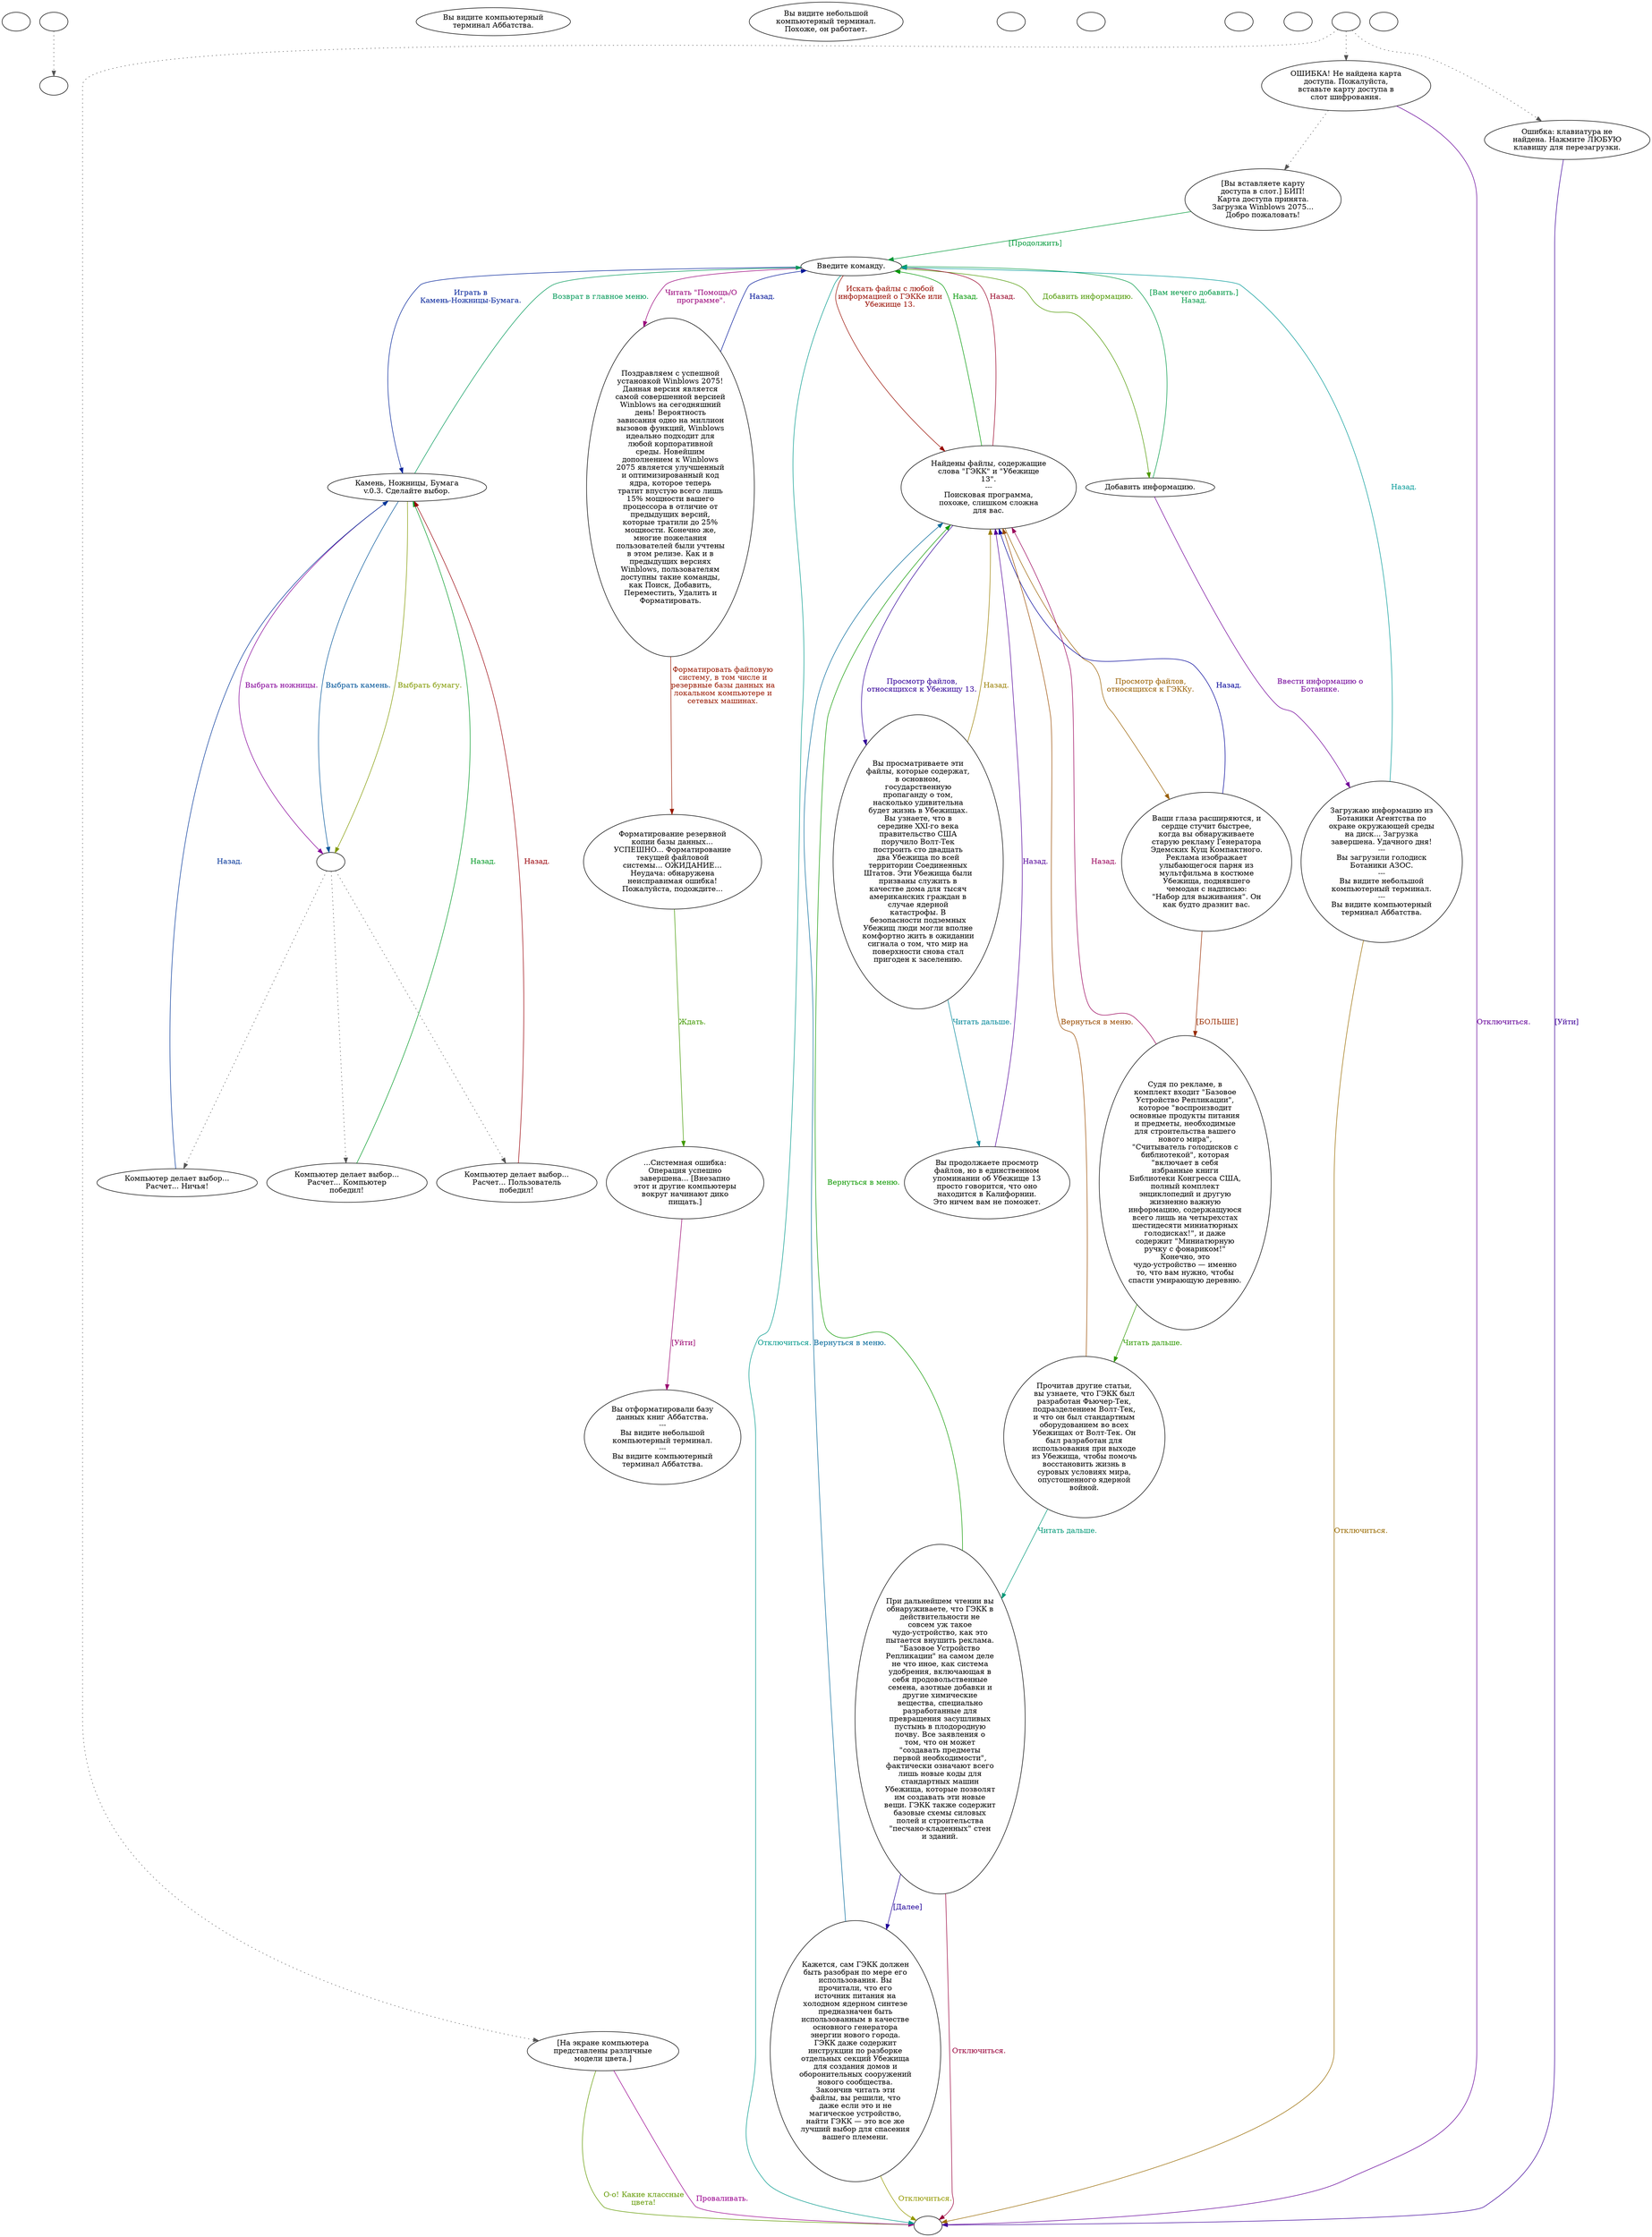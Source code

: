 digraph acompu {
  "start" [style=filled       fillcolor="#FFFFFF"       color="#000000"]
  "start" [label=""]
  "use_p_proc" [style=filled       fillcolor="#FFFFFF"       color="#000000"]
  "use_p_proc" [label=""]
  "look_at_p_proc" [style=filled       fillcolor="#FFFFFF"       color="#000000"]
  "look_at_p_proc" [label="Вы видите компьютерный\nтерминал Аббатства."]
  "description_p_proc" [style=filled       fillcolor="#FFFFFF"       color="#000000"]
  "description_p_proc" [label="Вы видите небольшой\nкомпьютерный терминал.\nПохоже, он работает."]
  "use_skill_on_p_proc" [style=filled       fillcolor="#FFFFFF"       color="#000000"]
  "use_skill_on_p_proc" -> "use_p_proc" [style=dotted color="#555555"]
  "use_skill_on_p_proc" [label=""]
  "use_obj_on_p_proc" [style=filled       fillcolor="#FFFFFF"       color="#000000"]
  "use_obj_on_p_proc" [label=""]
  "damage_p_proc" [style=filled       fillcolor="#FFFFFF"       color="#000000"]
  "damage_p_proc" [label=""]
  "map_enter_p_proc" [style=filled       fillcolor="#FFFFFF"       color="#000000"]
  "map_enter_p_proc" [label=""]
  "map_update_p_proc" [style=filled       fillcolor="#FFFFFF"       color="#000000"]
  "map_update_p_proc" [label=""]
  "talk_p_proc" [style=filled       fillcolor="#FFFFFF"       color="#000000"]
  "talk_p_proc" -> "Node012" [style=dotted color="#555555"]
  "talk_p_proc" -> "Node001" [style=dotted color="#555555"]
  "talk_p_proc" -> "Node901" [style=dotted color="#555555"]
  "talk_p_proc" [label=""]
  "Node001" [style=filled       fillcolor="#FFFFFF"       color="#000000"]
  "Node001" -> "Node002a" [style=dotted color="#555555"]
  "Node001" [label="ОШИБКА! Не найдена карта\nдоступа. Пожалуйста,\nвставьте карту доступа в\nслот шифрования."]
  "Node001" -> "Node999" [label="Отключиться." color="#650099" fontcolor="#650099"]
  "Node002a" [style=filled       fillcolor="#FFFFFF"       color="#000000"]
  "Node002a" [label="[Вы вставляете карту\nдоступа в слот.] БИП!\nКарта доступа принята.\nЗагрузка Winblows 2075...\nДобро пожаловать!"]
  "Node002a" -> "Node002b" [label="[Продолжить]" color="#009939" fontcolor="#009939"]
  "Node002b" [style=filled       fillcolor="#FFFFFF"       color="#000000"]
  "Node002b" [label="Введите команду."]
  "Node002b" -> "Node003" [label="Искать файлы с любой\nинформацией о ГЭККе или\nУбежище 13." color="#990C00" fontcolor="#990C00"]
  "Node002b" -> "Node005" [label="Играть в\nКамень-Ножницы-Бумага." color="#002199" fontcolor="#002199"]
  "Node002b" -> "Node015" [label="Добавить информацию." color="#4D9900" fontcolor="#4D9900"]
  "Node002b" -> "Node016" [label="Читать \"Помощь/О\nпрограмме\"." color="#99007A" fontcolor="#99007A"]
  "Node002b" -> "Node999" [label="Отключиться." color="#00998B" fontcolor="#00998B"]
  "Node003" [style=filled       fillcolor="#FFFFFF"       color="#000000"]
  "Node003" [label="Найдены файлы, содержащие\nслова \"ГЭКК\" и \"Убежище\n13\".\n---\nПоисковая программа,\nпохоже, слишком сложна\nдля вас."]
  "Node003" -> "Node006" [label="Просмотр файлов,\nотносящихся к ГЭККу." color="#995F00" fontcolor="#995F00"]
  "Node003" -> "Node007" [label="Просмотр файлов,\nотносящихся к Убежищу 13." color="#320099" fontcolor="#320099"]
  "Node003" -> "Node002b" [label="Назад." color="#009905" fontcolor="#009905"]
  "Node003" -> "Node002b" [label="Назад." color="#990027" fontcolor="#990027"]
  "Node005" [style=filled       fillcolor="#FFFFFF"       color="#000000"]
  "Node005" [label="Камень, Ножницы, Бумага\nv.0.3. Сделайте выбор."]
  "Node005" -> "Node011" [label="Выбрать камень." color="#005499" fontcolor="#005499"]
  "Node005" -> "Node011" [label="Выбрать бумагу." color="#819900" fontcolor="#819900"]
  "Node005" -> "Node011" [label="Выбрать ножницы." color="#850099" fontcolor="#850099"]
  "Node005" -> "Node002b" [label="Возврат в главное меню." color="#009958" fontcolor="#009958"]
  "Node006" [style=filled       fillcolor="#FFFFFF"       color="#000000"]
  "Node006" [label="Ваши глаза расширяются, и\nсердце стучит быстрее,\nкогда вы обнаруживаете\nстарую рекламу Генератора\nЭдемских Кущ Компактного.\nРеклама изображает\nулыбающегося парня из\nмультфильма в костюме\nУбежища, поднявшего\nчемодан с надписью:\n\"Набор для выживания\". Он\nкак будто дразнит вас."]
  "Node006" -> "Node006a" [label="[БОЛЬШЕ]" color="#992C00" fontcolor="#992C00"]
  "Node006" -> "Node003" [label="Назад." color="#000199" fontcolor="#000199"]
  "Node006a" [style=filled       fillcolor="#FFFFFF"       color="#000000"]
  "Node006a" [label="Судя по рекламе, в\nкомплект входит \"Базовое\nУстройство Репликации\",\nкоторое \"воспроизводит\nосновные продукты питания\nи предметы, необходимые\nдля строительства вашего\nнового мира\",\n\"Считыватель голодисков с\nбиблиотекой\", которая\n\"включает в себя\nизбранные книги\nБиблиотеки Конгресса США,\nполный комплект\nэнциклопедий и другую\nжизненно важную\nинформацию, содержащуюся\nвсего лишь на четырехстах\nшестидесяти миниатюрных\nголодисках!\", и даже\nсодержит \"Миниатюрную\nручку с фонариком!\"\nКонечно, это\nчудо-устройство — именно\nто, что вам нужно, чтобы\nспасти умирающую деревню."]
  "Node006a" -> "Node013" [label="Читать дальше." color="#2E9900" fontcolor="#2E9900"]
  "Node006a" -> "Node003" [label="Назад." color="#99005A" fontcolor="#99005A"]
  "Node007" [style=filled       fillcolor="#FFFFFF"       color="#000000"]
  "Node007" [label="Вы просматриваете эти\nфайлы, которые содержат,\nв основном,\nгосударственную\nпропаганду о том,\nнасколько удивительна\nбудет жизнь в Убежищах.\nВы узнаете, что в\nсередине XXI-го века\nправительство США\nпоручило Волт-Тек\nпостроить сто двадцать\nдва Убежища по всей\nтерритории Соединенных\nШтатов. Эти Убежища были\nпризваны служить в\nкачестве дома для тысяч\nамериканских граждан в\nслучае ядерной\nкатастрофы. В\nбезопасности подземных\nУбежищ люди могли вполне\nкомфортно жить в ожидании\nсигнала о том, что мир на\nповерхности снова стал\nпригоден к заселению."]
  "Node007" -> "Node007a" [label="Читать дальше." color="#008799" fontcolor="#008799"]
  "Node007" -> "Node003" [label="Назад." color="#997E00" fontcolor="#997E00"]
  "Node007a" [style=filled       fillcolor="#FFFFFF"       color="#000000"]
  "Node007a" [label="Вы продолжаете просмотр\nфайлов, но в единственном\nупоминании об Убежище 13\nпросто говорится, что оно\nнаходится в Калифорнии.\nЭто ничем вам не поможет."]
  "Node007a" -> "Node003" [label="Назад." color="#520099" fontcolor="#520099"]
  "Node008" [style=filled       fillcolor="#FFFFFF"       color="#000000"]
  "Node008" [label="Компьютер делает выбор...\nРасчет... Компьютер\nпобедил!"]
  "Node008" -> "Node005" [label="Назад." color="#009925" fontcolor="#009925"]
  "Node009" [style=filled       fillcolor="#FFFFFF"       color="#000000"]
  "Node009" [label="Компьютер делает выбор...\nРасчет... Пользователь\nпобедил!"]
  "Node009" -> "Node005" [label="Назад." color="#990008" fontcolor="#990008"]
  "Node010" [style=filled       fillcolor="#FFFFFF"       color="#000000"]
  "Node010" [label="Компьютер делает выбор...\nРасчет... Ничья!"]
  "Node010" -> "Node005" [label="Назад." color="#003499" fontcolor="#003499"]
  "Node011" [style=filled       fillcolor="#FFFFFF"       color="#000000"]
  "Node011" -> "Node008" [style=dotted color="#555555"]
  "Node011" -> "Node009" [style=dotted color="#555555"]
  "Node011" -> "Node010" [style=dotted color="#555555"]
  "Node011" [label=""]
  "Node012" [style=filled       fillcolor="#FFFFFF"       color="#000000"]
  "Node012" [label="[На экране компьютера\nпредставлены различные\nмодели цвета.]"]
  "Node012" -> "Node999" [label="О-о! Какие классные\nцвета!" color="#619900" fontcolor="#619900"]
  "Node012" -> "Node999" [label="Проваливать." color="#99008E" fontcolor="#99008E"]
  "Node013" [style=filled       fillcolor="#FFFFFF"       color="#000000"]
  "Node013" [label="Прочитав другие статьи,\nвы узнаете, что ГЭКК был\nразработан Фьючер-Тек,\nподразделением Волт-Тек,\nи что он был стандартным\nоборудованием во всех\nУбежищах от Волт-Тек. Он\nбыл разработан для\nиспользования при выходе\nиз Убежища, чтобы помочь\nвосстановить жизнь в\nсуровых условиях мира,\nопустошенного ядерной\nвойной."]
  "Node013" -> "Node014" [label="Читать дальше." color="#009978" fontcolor="#009978"]
  "Node013" -> "Node003" [label="Вернуться в меню." color="#994B00" fontcolor="#994B00"]
  "Node014" [style=filled       fillcolor="#FFFFFF"       color="#000000"]
  "Node014" [label="При дальнейшем чтении вы\nобнаруживаете, что ГЭКК в\nдействительности не\nсовсем уж такое\nчудо-устройство, как это\nпытается внушить реклама.\n\"Базовое Устройство\nРепликации\" на самом деле\nне что иное, как система\nудобрения, включающая в\nсебя продовольственные\nсемена, азотные добавки и\nдругие химические\nвещества, специально\nразработанные для\nпревращения засушливых\nпустынь в плодородную\nпочву. Все заявления о\nтом, что он может\n\"создавать предметы\nпервой необходимости\",\nфактически означают всего\nлишь новые коды для\nстандартных машин\nУбежища, которые позволят\nим создавать эти новые\nвещи. ГЭКК также содержит\nбазовые схемы силовых\nполей и строительства\n\"песчано-кладенных\" стен\nи зданий."]
  "Node014" -> "Node014a" [label="[Далее]" color="#1F0099" fontcolor="#1F0099"]
  "Node014" -> "Node003" [label="Вернуться в меню." color="#0E9900" fontcolor="#0E9900"]
  "Node014" -> "Node999" [label="Отключиться." color="#99003B" fontcolor="#99003B"]
  "Node014a" [style=filled       fillcolor="#FFFFFF"       color="#000000"]
  "Node014a" [label="Кажется, сам ГЭКК должен\nбыть разобран по мере его\nиспользования. Вы\nпрочитали, что его\nисточник питания на\nхолодном ядерном синтезе\nпредназначен быть\nиспользованным в качестве\nосновного генератора\nэнергии нового города.\nГЭКК даже содержит\nинструкции по разборке\nотдельных секций Убежища\nдля создания домов и\nоборонительных сооружений\nнового сообщества.\nЗакончив читать эти\nфайлы, вы решили, что\nдаже если это и не\nмагическое устройство,\nнайти ГЭКК — это все же\nлучший выбор для спасения\nвашего племени."]
  "Node014a" -> "Node003" [label="Вернуться в меню." color="#006799" fontcolor="#006799"]
  "Node014a" -> "Node999" [label="Отключиться." color="#949900" fontcolor="#949900"]
  "Node015" [style=filled       fillcolor="#FFFFFF"       color="#000000"]
  "Node015" [label="Добавить информацию."]
  "Node015" -> "Node019" [label="Ввести информацию о\nБотанике." color="#710099" fontcolor="#710099"]
  "Node015" -> "Node002b" [label="[Вам нечего добавить.]\nНазад." color="#009945" fontcolor="#009945"]
  "Node016" [style=filled       fillcolor="#FFFFFF"       color="#000000"]
  "Node016" [label="Поздравляем с успешной\nустановкой Winblows 2075!\nДанная версия является\nсамой совершенной версией\nWinblows на сегодняшний\nдень! Вероятность\nзависания одно на миллион\nвызовов функций, Winblows\nидеально подходит для\nлюбой корпоративной\nсреды. Новейшим\nдополнением к Winblows\n2075 является улучшенный\nи оптимизированный код\nядра, которое теперь\nтратит впустую всего лишь\n15% мощности вашего\nпроцессора в отличие от\nпредыдущих версий,\nкоторые тратили до 25%\nмощности. Конечно же,\nмногие пожелания\nпользователей были учтены\nв этом релизе. Как и в\nпредыдущих версиях\nWinblows, пользователям\nдоступны такие команды,\nкак Поиск, Добавить,\nПереместить, Удалить и\nФорматировать."]
  "Node016" -> "Node017" [label="Форматировать файловую\nсистему, в том числе и\nрезервные базы данных на\nлокальном компьютере и\nсетевых машинах." color="#991800" fontcolor="#991800"]
  "Node016" -> "Node002b" [label="Назад." color="#001599" fontcolor="#001599"]
  "Node017" [style=filled       fillcolor="#FFFFFF"       color="#000000"]
  "Node017" [label="Форматирование резервной\nкопии базы данных...\nУСПЕШНО... Форматирование\nтекущей файловой\nсистемы... ОЖИДАНИЕ...\nНеудача: обнаружена\nнеисправимая ошибка!\nПожалуйста, подождите..."]
  "Node017" -> "Node018" [label="Ждать." color="#419900" fontcolor="#419900"]
  "Node018" [style=filled       fillcolor="#FFFFFF"       color="#000000"]
  "Node018" [label="...Системная ошибка:\nОперация успешно\nзавершена... [Внезапно\nэтот и другие компьютеры\nвокруг начинают дико\nпищать.]"]
  "Node018" -> "Node900" [label="[Уйти]" color="#99006E" fontcolor="#99006E"]
  "Node019" [style=filled       fillcolor="#FFFFFF"       color="#000000"]
  "Node019" [label="Загружаю информацию из\nБотаники Агентства по\nохране окружающей среды\nна диск... Загрузка\nзавершена. Удачного дня!\n---\nВы загрузили голодиск\nБотаники АЗОС.\n---\nВы видите небольшой\nкомпьютерный терминал.\n---\nВы видите компьютерный\nтерминал Аббатства."]
  "Node019" -> "Node002b" [label="Назад." color="#009997" fontcolor="#009997"]
  "Node019" -> "Node999" [label="Отключиться." color="#996B00" fontcolor="#996B00"]
  "Node900" [style=filled       fillcolor="#FFFFFF"       color="#000000"]
  "Node900" [label="Вы отформатировали базу\nданных книг Аббатства.\n---\nВы видите небольшой\nкомпьютерный терминал.\n---\nВы видите компьютерный\nтерминал Аббатства."]
  "Node901" [style=filled       fillcolor="#FFFFFF"       color="#000000"]
  "Node901" [label="Ошибка: клавиатура не\nнайдена. Нажмите ЛЮБУЮ\nклавишу для перезагрузки."]
  "Node901" -> "Node999" [label="[Уйти]" color="#3E0099" fontcolor="#3E0099"]
  "Node999" [style=filled       fillcolor="#FFFFFF"       color="#000000"]
  "Node999" [label=""]
  "timed_event_p_proc" [style=filled       fillcolor="#FFFFFF"       color="#000000"]
  "timed_event_p_proc" [label=""]
}